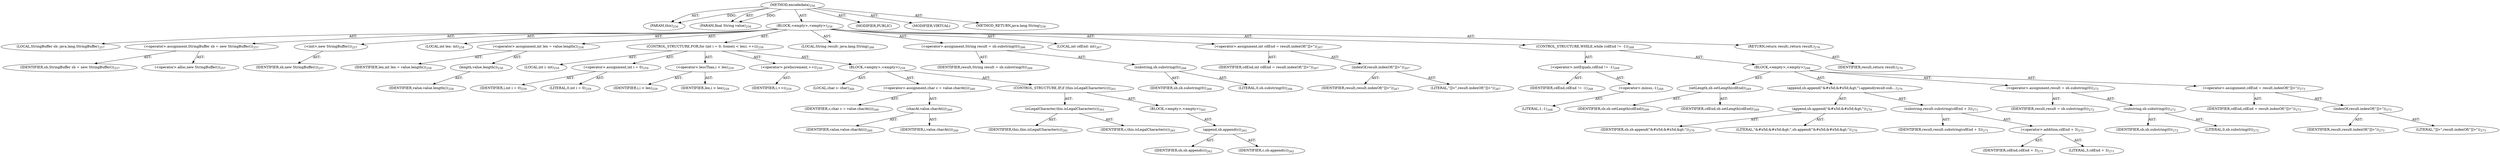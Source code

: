 digraph "encodedata" {  
"111669149699" [label = <(METHOD,encodedata)<SUB>256</SUB>> ]
"115964116995" [label = <(PARAM,this)<SUB>256</SUB>> ]
"115964117003" [label = <(PARAM,final String value)<SUB>256</SUB>> ]
"25769803803" [label = <(BLOCK,&lt;empty&gt;,&lt;empty&gt;)<SUB>256</SUB>> ]
"94489280528" [label = <(LOCAL,StringBuffer sb: java.lang.StringBuffer)<SUB>257</SUB>> ]
"30064771188" [label = <(&lt;operator&gt;.assignment,StringBuffer sb = new StringBuffer())<SUB>257</SUB>> ]
"68719476863" [label = <(IDENTIFIER,sb,StringBuffer sb = new StringBuffer())<SUB>257</SUB>> ]
"30064771189" [label = <(&lt;operator&gt;.alloc,new StringBuffer())<SUB>257</SUB>> ]
"30064771190" [label = <(&lt;init&gt;,new StringBuffer())<SUB>257</SUB>> ]
"68719476864" [label = <(IDENTIFIER,sb,new StringBuffer())<SUB>257</SUB>> ]
"94489280529" [label = <(LOCAL,int len: int)<SUB>258</SUB>> ]
"30064771191" [label = <(&lt;operator&gt;.assignment,int len = value.length())<SUB>258</SUB>> ]
"68719476865" [label = <(IDENTIFIER,len,int len = value.length())<SUB>258</SUB>> ]
"30064771192" [label = <(length,value.length())<SUB>258</SUB>> ]
"68719476866" [label = <(IDENTIFIER,value,value.length())<SUB>258</SUB>> ]
"47244640280" [label = <(CONTROL_STRUCTURE,FOR,for (int i = 0; Some(i &lt; len); ++i))<SUB>259</SUB>> ]
"94489280530" [label = <(LOCAL,int i: int)<SUB>259</SUB>> ]
"30064771193" [label = <(&lt;operator&gt;.assignment,int i = 0)<SUB>259</SUB>> ]
"68719476867" [label = <(IDENTIFIER,i,int i = 0)<SUB>259</SUB>> ]
"90194313259" [label = <(LITERAL,0,int i = 0)<SUB>259</SUB>> ]
"30064771194" [label = <(&lt;operator&gt;.lessThan,i &lt; len)<SUB>259</SUB>> ]
"68719476868" [label = <(IDENTIFIER,i,i &lt; len)<SUB>259</SUB>> ]
"68719476869" [label = <(IDENTIFIER,len,i &lt; len)<SUB>259</SUB>> ]
"30064771195" [label = <(&lt;operator&gt;.preIncrement,++i)<SUB>259</SUB>> ]
"68719476870" [label = <(IDENTIFIER,i,++i)<SUB>259</SUB>> ]
"25769803804" [label = <(BLOCK,&lt;empty&gt;,&lt;empty&gt;)<SUB>259</SUB>> ]
"94489280531" [label = <(LOCAL,char c: char)<SUB>260</SUB>> ]
"30064771196" [label = <(&lt;operator&gt;.assignment,char c = value.charAt(i))<SUB>260</SUB>> ]
"68719476871" [label = <(IDENTIFIER,c,char c = value.charAt(i))<SUB>260</SUB>> ]
"30064771197" [label = <(charAt,value.charAt(i))<SUB>260</SUB>> ]
"68719476872" [label = <(IDENTIFIER,value,value.charAt(i))<SUB>260</SUB>> ]
"68719476873" [label = <(IDENTIFIER,i,value.charAt(i))<SUB>260</SUB>> ]
"47244640281" [label = <(CONTROL_STRUCTURE,IF,if (this.isLegalCharacter(c)))<SUB>261</SUB>> ]
"30064771198" [label = <(isLegalCharacter,this.isLegalCharacter(c))<SUB>261</SUB>> ]
"68719476743" [label = <(IDENTIFIER,this,this.isLegalCharacter(c))<SUB>261</SUB>> ]
"68719476874" [label = <(IDENTIFIER,c,this.isLegalCharacter(c))<SUB>261</SUB>> ]
"25769803805" [label = <(BLOCK,&lt;empty&gt;,&lt;empty&gt;)<SUB>261</SUB>> ]
"30064771199" [label = <(append,sb.append(c))<SUB>262</SUB>> ]
"68719476875" [label = <(IDENTIFIER,sb,sb.append(c))<SUB>262</SUB>> ]
"68719476876" [label = <(IDENTIFIER,c,sb.append(c))<SUB>262</SUB>> ]
"94489280532" [label = <(LOCAL,String result: java.lang.String)<SUB>266</SUB>> ]
"30064771200" [label = <(&lt;operator&gt;.assignment,String result = sb.substring(0))<SUB>266</SUB>> ]
"68719476877" [label = <(IDENTIFIER,result,String result = sb.substring(0))<SUB>266</SUB>> ]
"30064771201" [label = <(substring,sb.substring(0))<SUB>266</SUB>> ]
"68719476878" [label = <(IDENTIFIER,sb,sb.substring(0))<SUB>266</SUB>> ]
"90194313260" [label = <(LITERAL,0,sb.substring(0))<SUB>266</SUB>> ]
"94489280533" [label = <(LOCAL,int cdEnd: int)<SUB>267</SUB>> ]
"30064771202" [label = <(&lt;operator&gt;.assignment,int cdEnd = result.indexOf(&quot;]]&gt;&quot;))<SUB>267</SUB>> ]
"68719476879" [label = <(IDENTIFIER,cdEnd,int cdEnd = result.indexOf(&quot;]]&gt;&quot;))<SUB>267</SUB>> ]
"30064771203" [label = <(indexOf,result.indexOf(&quot;]]&gt;&quot;))<SUB>267</SUB>> ]
"68719476880" [label = <(IDENTIFIER,result,result.indexOf(&quot;]]&gt;&quot;))<SUB>267</SUB>> ]
"90194313261" [label = <(LITERAL,&quot;]]&gt;&quot;,result.indexOf(&quot;]]&gt;&quot;))<SUB>267</SUB>> ]
"47244640282" [label = <(CONTROL_STRUCTURE,WHILE,while (cdEnd != -1))<SUB>268</SUB>> ]
"30064771204" [label = <(&lt;operator&gt;.notEquals,cdEnd != -1)<SUB>268</SUB>> ]
"68719476881" [label = <(IDENTIFIER,cdEnd,cdEnd != -1)<SUB>268</SUB>> ]
"30064771205" [label = <(&lt;operator&gt;.minus,-1)<SUB>268</SUB>> ]
"90194313262" [label = <(LITERAL,1,-1)<SUB>268</SUB>> ]
"25769803806" [label = <(BLOCK,&lt;empty&gt;,&lt;empty&gt;)<SUB>268</SUB>> ]
"30064771206" [label = <(setLength,sb.setLength(cdEnd))<SUB>269</SUB>> ]
"68719476882" [label = <(IDENTIFIER,sb,sb.setLength(cdEnd))<SUB>269</SUB>> ]
"68719476883" [label = <(IDENTIFIER,cdEnd,sb.setLength(cdEnd))<SUB>269</SUB>> ]
"30064771207" [label = <(append,sb.append(&quot;&amp;#x5d;&amp;#x5d;&amp;gt;&quot;).append(result.sub...)<SUB>270</SUB>> ]
"30064771208" [label = <(append,sb.append(&quot;&amp;#x5d;&amp;#x5d;&amp;gt;&quot;))<SUB>270</SUB>> ]
"68719476884" [label = <(IDENTIFIER,sb,sb.append(&quot;&amp;#x5d;&amp;#x5d;&amp;gt;&quot;))<SUB>270</SUB>> ]
"90194313263" [label = <(LITERAL,&quot;&amp;#x5d;&amp;#x5d;&amp;gt;&quot;,sb.append(&quot;&amp;#x5d;&amp;#x5d;&amp;gt;&quot;))<SUB>270</SUB>> ]
"30064771209" [label = <(substring,result.substring(cdEnd + 3))<SUB>271</SUB>> ]
"68719476885" [label = <(IDENTIFIER,result,result.substring(cdEnd + 3))<SUB>271</SUB>> ]
"30064771210" [label = <(&lt;operator&gt;.addition,cdEnd + 3)<SUB>271</SUB>> ]
"68719476886" [label = <(IDENTIFIER,cdEnd,cdEnd + 3)<SUB>271</SUB>> ]
"90194313264" [label = <(LITERAL,3,cdEnd + 3)<SUB>271</SUB>> ]
"30064771211" [label = <(&lt;operator&gt;.assignment,result = sb.substring(0))<SUB>272</SUB>> ]
"68719476887" [label = <(IDENTIFIER,result,result = sb.substring(0))<SUB>272</SUB>> ]
"30064771212" [label = <(substring,sb.substring(0))<SUB>272</SUB>> ]
"68719476888" [label = <(IDENTIFIER,sb,sb.substring(0))<SUB>272</SUB>> ]
"90194313265" [label = <(LITERAL,0,sb.substring(0))<SUB>272</SUB>> ]
"30064771213" [label = <(&lt;operator&gt;.assignment,cdEnd = result.indexOf(&quot;]]&gt;&quot;))<SUB>273</SUB>> ]
"68719476889" [label = <(IDENTIFIER,cdEnd,cdEnd = result.indexOf(&quot;]]&gt;&quot;))<SUB>273</SUB>> ]
"30064771214" [label = <(indexOf,result.indexOf(&quot;]]&gt;&quot;))<SUB>273</SUB>> ]
"68719476890" [label = <(IDENTIFIER,result,result.indexOf(&quot;]]&gt;&quot;))<SUB>273</SUB>> ]
"90194313266" [label = <(LITERAL,&quot;]]&gt;&quot;,result.indexOf(&quot;]]&gt;&quot;))<SUB>273</SUB>> ]
"146028888065" [label = <(RETURN,return result;,return result;)<SUB>276</SUB>> ]
"68719476891" [label = <(IDENTIFIER,result,return result;)<SUB>276</SUB>> ]
"133143986185" [label = <(MODIFIER,PUBLIC)> ]
"133143986186" [label = <(MODIFIER,VIRTUAL)> ]
"128849018883" [label = <(METHOD_RETURN,java.lang.String)<SUB>256</SUB>> ]
  "111669149699" -> "115964116995"  [ label = "AST: "] 
  "111669149699" -> "115964117003"  [ label = "AST: "] 
  "111669149699" -> "25769803803"  [ label = "AST: "] 
  "111669149699" -> "133143986185"  [ label = "AST: "] 
  "111669149699" -> "133143986186"  [ label = "AST: "] 
  "111669149699" -> "128849018883"  [ label = "AST: "] 
  "25769803803" -> "94489280528"  [ label = "AST: "] 
  "25769803803" -> "30064771188"  [ label = "AST: "] 
  "25769803803" -> "30064771190"  [ label = "AST: "] 
  "25769803803" -> "94489280529"  [ label = "AST: "] 
  "25769803803" -> "30064771191"  [ label = "AST: "] 
  "25769803803" -> "47244640280"  [ label = "AST: "] 
  "25769803803" -> "94489280532"  [ label = "AST: "] 
  "25769803803" -> "30064771200"  [ label = "AST: "] 
  "25769803803" -> "94489280533"  [ label = "AST: "] 
  "25769803803" -> "30064771202"  [ label = "AST: "] 
  "25769803803" -> "47244640282"  [ label = "AST: "] 
  "25769803803" -> "146028888065"  [ label = "AST: "] 
  "30064771188" -> "68719476863"  [ label = "AST: "] 
  "30064771188" -> "30064771189"  [ label = "AST: "] 
  "30064771190" -> "68719476864"  [ label = "AST: "] 
  "30064771191" -> "68719476865"  [ label = "AST: "] 
  "30064771191" -> "30064771192"  [ label = "AST: "] 
  "30064771192" -> "68719476866"  [ label = "AST: "] 
  "47244640280" -> "94489280530"  [ label = "AST: "] 
  "47244640280" -> "30064771193"  [ label = "AST: "] 
  "47244640280" -> "30064771194"  [ label = "AST: "] 
  "47244640280" -> "30064771195"  [ label = "AST: "] 
  "47244640280" -> "25769803804"  [ label = "AST: "] 
  "30064771193" -> "68719476867"  [ label = "AST: "] 
  "30064771193" -> "90194313259"  [ label = "AST: "] 
  "30064771194" -> "68719476868"  [ label = "AST: "] 
  "30064771194" -> "68719476869"  [ label = "AST: "] 
  "30064771195" -> "68719476870"  [ label = "AST: "] 
  "25769803804" -> "94489280531"  [ label = "AST: "] 
  "25769803804" -> "30064771196"  [ label = "AST: "] 
  "25769803804" -> "47244640281"  [ label = "AST: "] 
  "30064771196" -> "68719476871"  [ label = "AST: "] 
  "30064771196" -> "30064771197"  [ label = "AST: "] 
  "30064771197" -> "68719476872"  [ label = "AST: "] 
  "30064771197" -> "68719476873"  [ label = "AST: "] 
  "47244640281" -> "30064771198"  [ label = "AST: "] 
  "47244640281" -> "25769803805"  [ label = "AST: "] 
  "30064771198" -> "68719476743"  [ label = "AST: "] 
  "30064771198" -> "68719476874"  [ label = "AST: "] 
  "25769803805" -> "30064771199"  [ label = "AST: "] 
  "30064771199" -> "68719476875"  [ label = "AST: "] 
  "30064771199" -> "68719476876"  [ label = "AST: "] 
  "30064771200" -> "68719476877"  [ label = "AST: "] 
  "30064771200" -> "30064771201"  [ label = "AST: "] 
  "30064771201" -> "68719476878"  [ label = "AST: "] 
  "30064771201" -> "90194313260"  [ label = "AST: "] 
  "30064771202" -> "68719476879"  [ label = "AST: "] 
  "30064771202" -> "30064771203"  [ label = "AST: "] 
  "30064771203" -> "68719476880"  [ label = "AST: "] 
  "30064771203" -> "90194313261"  [ label = "AST: "] 
  "47244640282" -> "30064771204"  [ label = "AST: "] 
  "47244640282" -> "25769803806"  [ label = "AST: "] 
  "30064771204" -> "68719476881"  [ label = "AST: "] 
  "30064771204" -> "30064771205"  [ label = "AST: "] 
  "30064771205" -> "90194313262"  [ label = "AST: "] 
  "25769803806" -> "30064771206"  [ label = "AST: "] 
  "25769803806" -> "30064771207"  [ label = "AST: "] 
  "25769803806" -> "30064771211"  [ label = "AST: "] 
  "25769803806" -> "30064771213"  [ label = "AST: "] 
  "30064771206" -> "68719476882"  [ label = "AST: "] 
  "30064771206" -> "68719476883"  [ label = "AST: "] 
  "30064771207" -> "30064771208"  [ label = "AST: "] 
  "30064771207" -> "30064771209"  [ label = "AST: "] 
  "30064771208" -> "68719476884"  [ label = "AST: "] 
  "30064771208" -> "90194313263"  [ label = "AST: "] 
  "30064771209" -> "68719476885"  [ label = "AST: "] 
  "30064771209" -> "30064771210"  [ label = "AST: "] 
  "30064771210" -> "68719476886"  [ label = "AST: "] 
  "30064771210" -> "90194313264"  [ label = "AST: "] 
  "30064771211" -> "68719476887"  [ label = "AST: "] 
  "30064771211" -> "30064771212"  [ label = "AST: "] 
  "30064771212" -> "68719476888"  [ label = "AST: "] 
  "30064771212" -> "90194313265"  [ label = "AST: "] 
  "30064771213" -> "68719476889"  [ label = "AST: "] 
  "30064771213" -> "30064771214"  [ label = "AST: "] 
  "30064771214" -> "68719476890"  [ label = "AST: "] 
  "30064771214" -> "90194313266"  [ label = "AST: "] 
  "146028888065" -> "68719476891"  [ label = "AST: "] 
  "111669149699" -> "115964116995"  [ label = "DDG: "] 
  "111669149699" -> "115964117003"  [ label = "DDG: "] 
}
